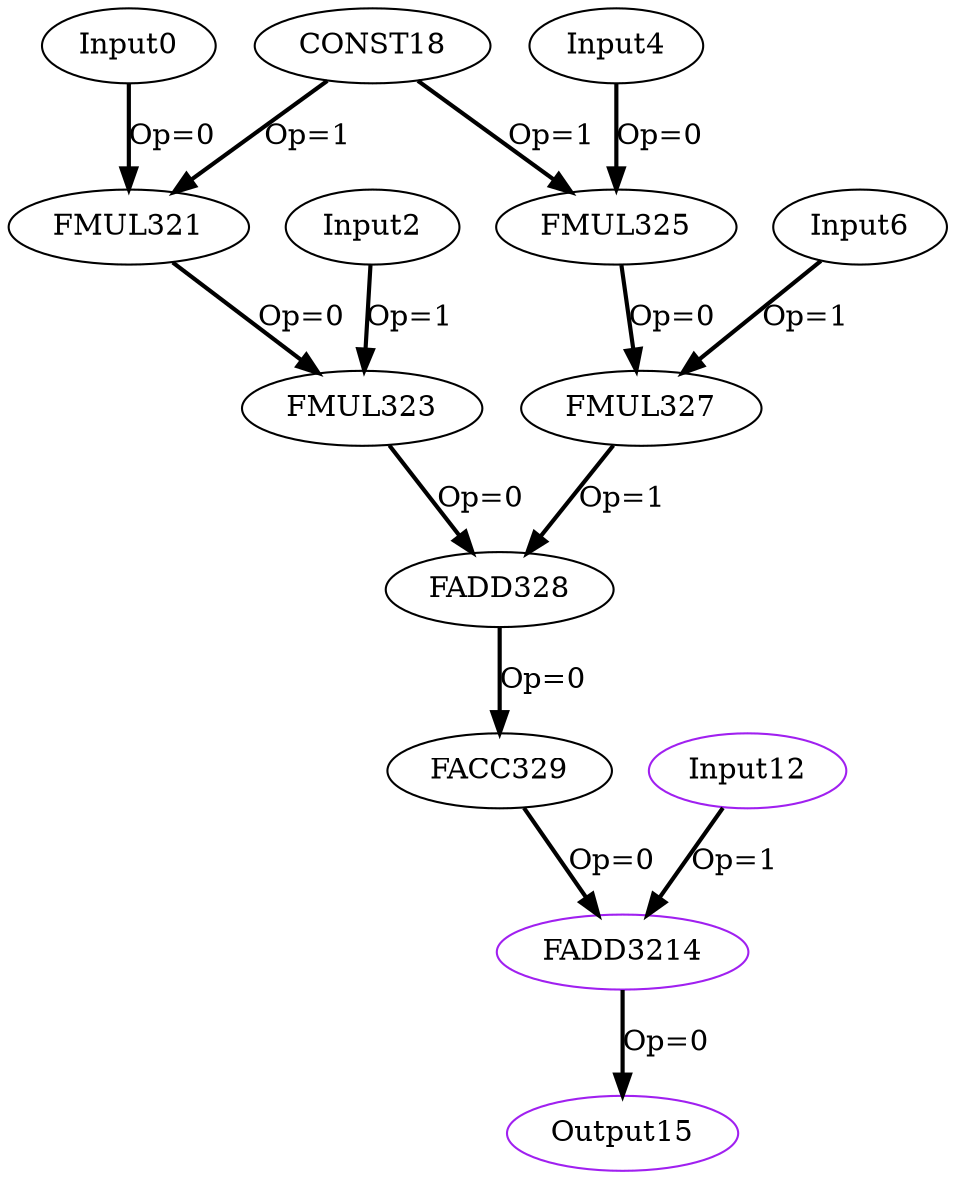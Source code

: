 Digraph G {
Input0[opcode = "Input", ref_name="kernel_gemm_1_1", size="120", offset="0,0", pattern="8,15,-112,25", color = black];
FMUL321[opcode = "FMUL32", color = black];
Input2[opcode = "Input", ref_name="kernel_gemm_1_2", size="3000", offset="0,0", pattern="200,15,-2796,25", color = black];
FMUL323[opcode = "FMUL32", color = black];
Input4[opcode = "Input", ref_name="kernel_gemm_1_1", size="120", offset="0,4", pattern="8,15,-112,25", color = black];
FMUL325[opcode = "FMUL32", color = black];
Input6[opcode = "Input", ref_name="kernel_gemm_1_2", size="3000", offset="0,100", pattern="200,15,-2796,25", color = black];
FMUL327[opcode = "FMUL32", color = black];
FADD328[opcode = "FADD32", color = black];
FACC329[opcode = "FACC32", acc_params="0,15,1,25", acc_first=1, color = black];
Input12[opcode = "Input", ref_name="kernel_gemm_1_0", size="100", offset="0,0", pattern="0,15,4,25", color = purple];
FADD3214[opcode = "FADD32", color = purple];
Output15[opcode = "Output", ref_name="kernel_gemm_1_3", size="100", offset="0,0", pattern="0,15,4,25", color = purple];
CONST18[opcode = "CONST", value="0x3FC00000", color = black];
Input0 -> FMUL321[color = black, style = bold, operand = 0, label = "Op=0"];
CONST18 -> FMUL321[color = black, style = bold, operand = 1, label = "Op=1"];
FMUL321 -> FMUL323[color = black, style = bold, operand = 0, label = "Op=0"];
Input2 -> FMUL323[color = black, style = bold, operand = 1, label = "Op=1"];
Input4 -> FMUL325[color = black, style = bold, operand = 0, label = "Op=0"];
CONST18 -> FMUL325[color = black, style = bold, operand = 1, label = "Op=1"];
FMUL325 -> FMUL327[color = black, style = bold, operand = 0, label = "Op=0"];
Input6 -> FMUL327[color = black, style = bold, operand = 1, label = "Op=1"];
FMUL323 -> FADD328[color = black, style = bold, operand = 0, label = "Op=0"];
FMUL327 -> FADD328[color = black, style = bold, operand = 1, label = "Op=1"];
FADD328 -> FACC329[color = black, style = bold, operand = 0, label = "Op=0"];
Input12 -> FADD3214[color = black, style = bold, operand = 1, label = "Op=1"];
FADD3214 -> Output15[color = black, style = bold, operand = 0, label = "Op=0"];
FACC329 -> FADD3214[color = black, style = bold, operand = 0, label = "Op=0"];
}
